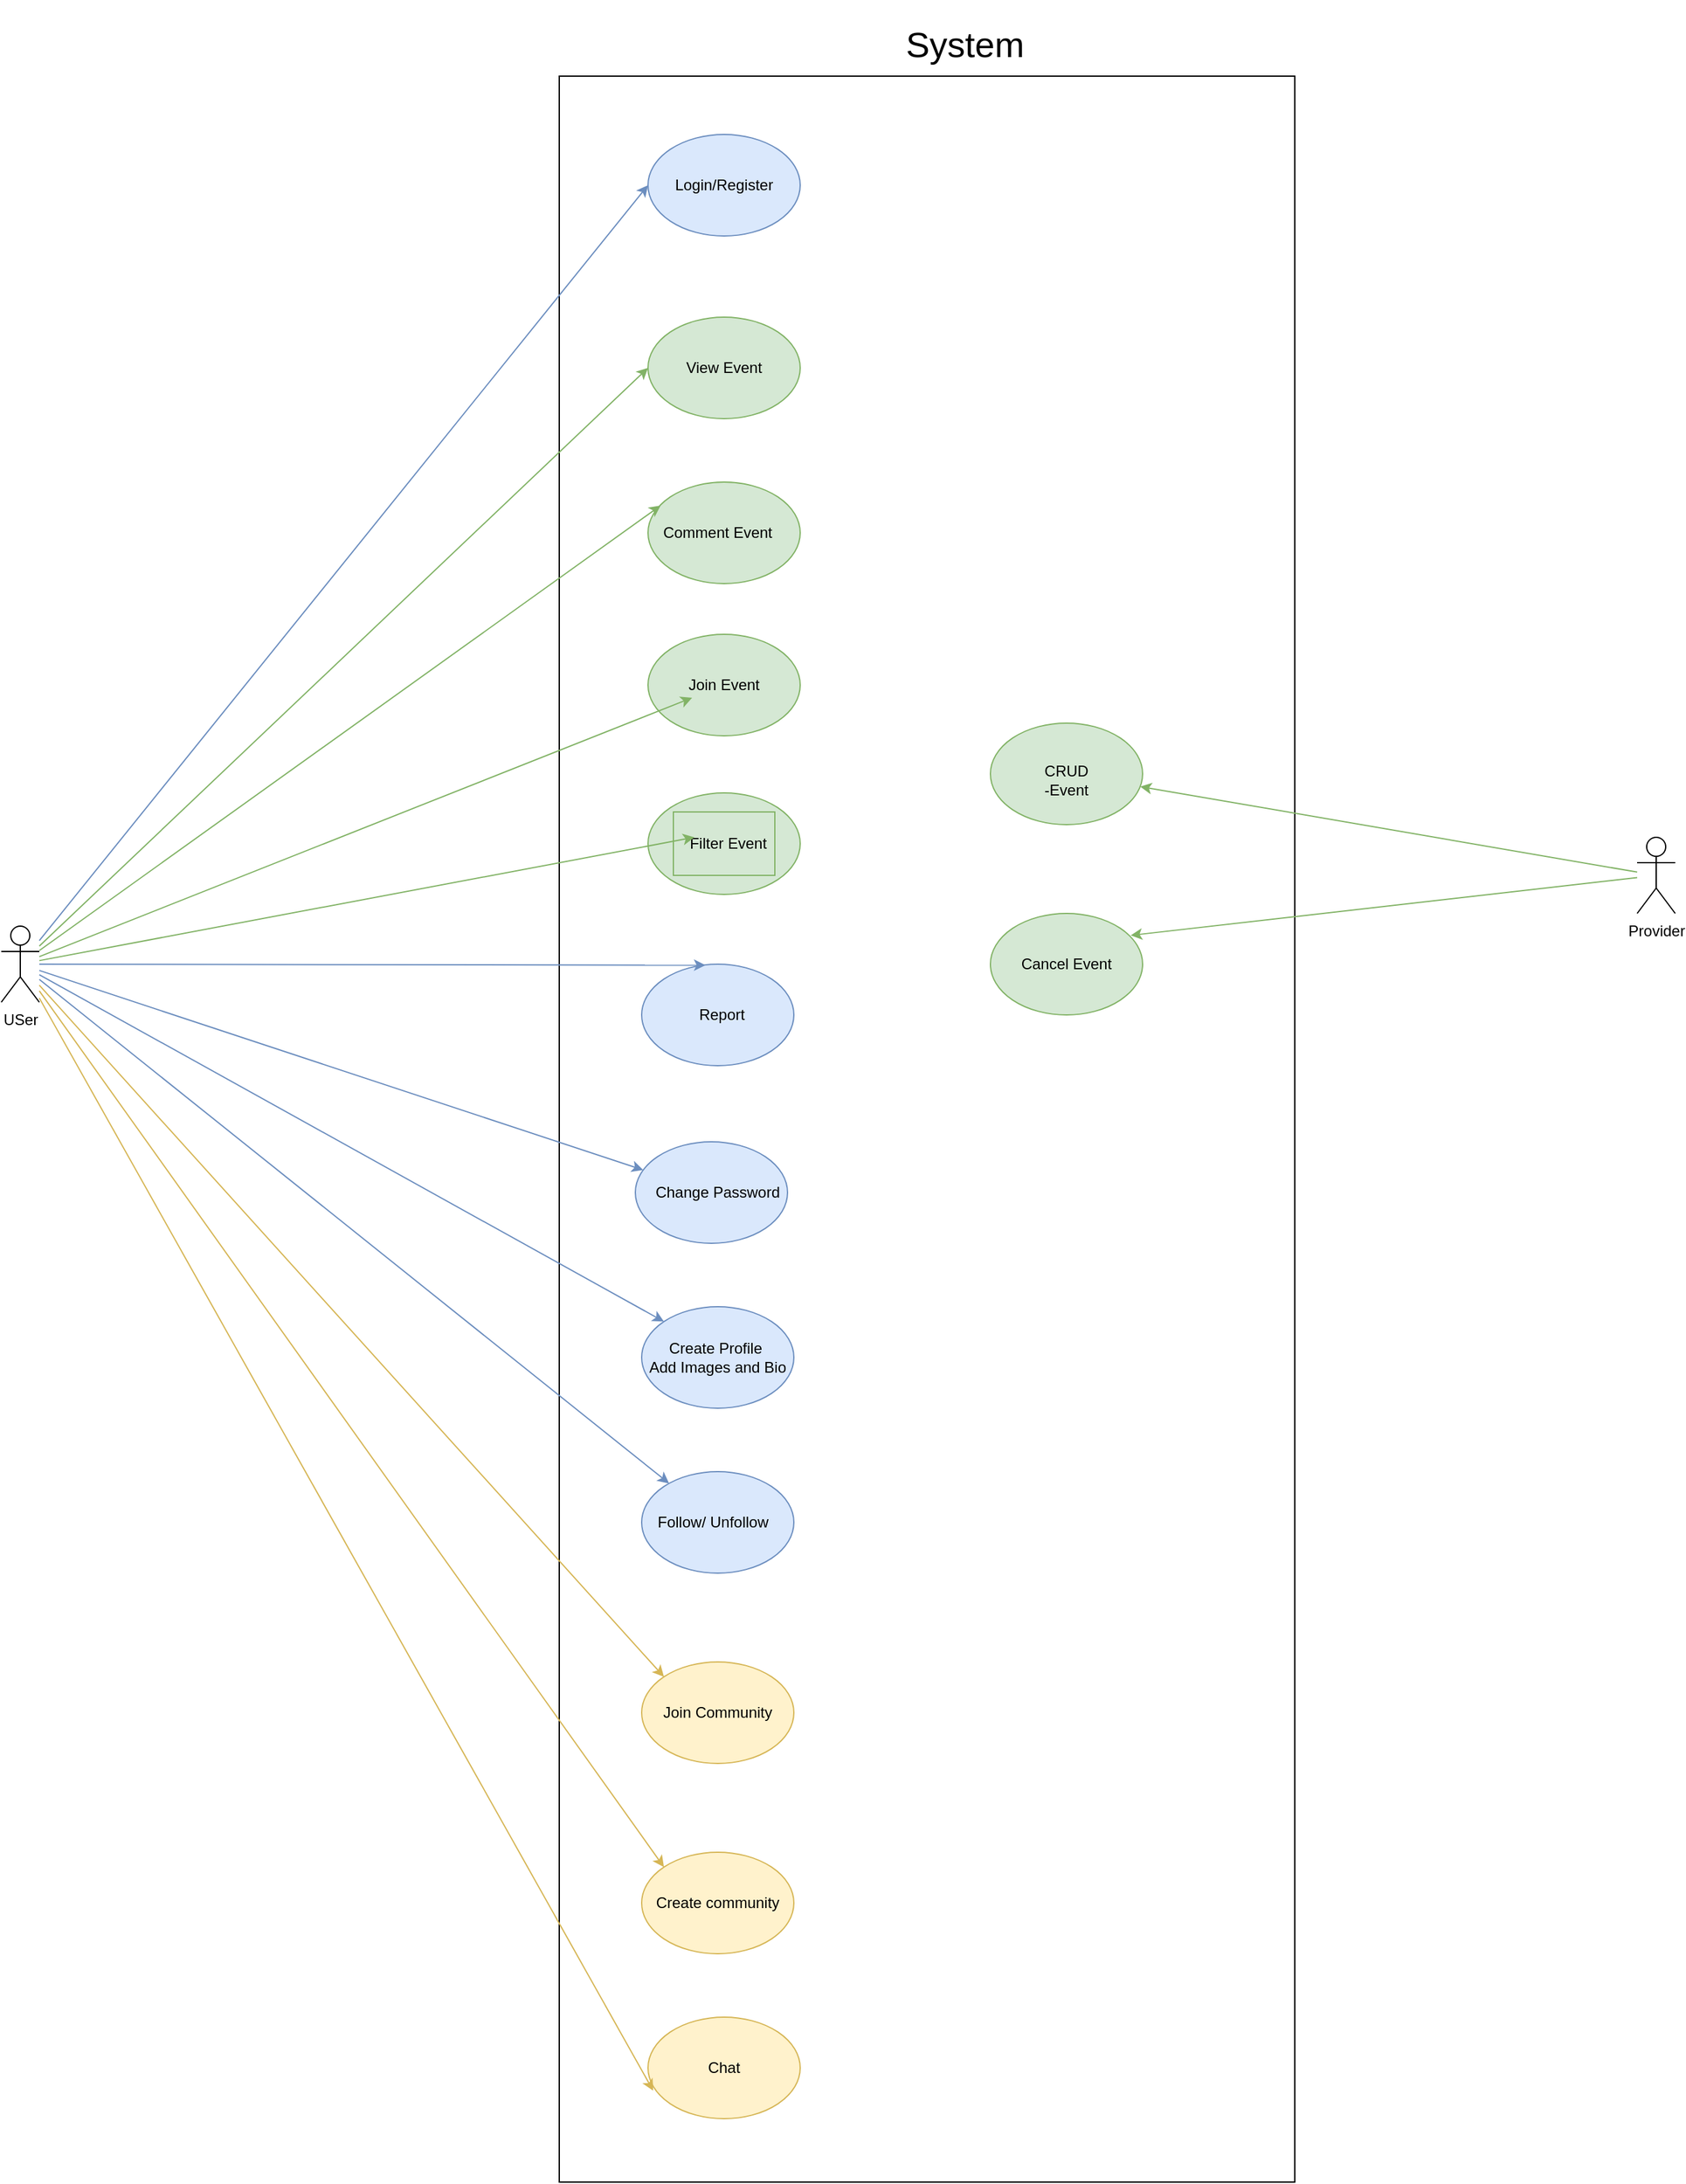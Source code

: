 <mxfile version="14.2.2" type="github">
  <diagram id="KfdIG36Sw-Yu5g3Ymilm" name="Page-1">
    <mxGraphModel dx="2178" dy="2115" grid="1" gridSize="10" guides="1" tooltips="1" connect="1" arrows="1" fold="1" page="1" pageScale="1" pageWidth="827" pageHeight="1169" math="0" shadow="0">
      <root>
        <mxCell id="0" />
        <mxCell id="1" parent="0" />
        <mxCell id="TxEE4TAPR41_tw5k8-ba-2" value="" style="rounded=0;whiteSpace=wrap;html=1;" vertex="1" parent="1">
          <mxGeometry x="380" y="-710" width="580" height="1660" as="geometry" />
        </mxCell>
        <mxCell id="TxEE4TAPR41_tw5k8-ba-6" value="" style="ellipse;whiteSpace=wrap;html=1;fillColor=#dae8fc;strokeColor=#6c8ebf;" vertex="1" parent="1">
          <mxGeometry x="450" y="-664" width="120" height="80" as="geometry" />
        </mxCell>
        <mxCell id="TxEE4TAPR41_tw5k8-ba-10" value="" style="ellipse;whiteSpace=wrap;html=1;fillColor=#d5e8d4;strokeColor=#82b366;" vertex="1" parent="1">
          <mxGeometry x="720" y="-200" width="120" height="80" as="geometry" />
        </mxCell>
        <mxCell id="TxEE4TAPR41_tw5k8-ba-11" value="CRUD -Event" style="text;html=1;strokeColor=none;fillColor=none;align=center;verticalAlign=middle;whiteSpace=wrap;rounded=0;" vertex="1" parent="1">
          <mxGeometry x="760" y="-165" width="40" height="20" as="geometry" />
        </mxCell>
        <mxCell id="TxEE4TAPR41_tw5k8-ba-12" value="" style="ellipse;whiteSpace=wrap;html=1;fillColor=#d5e8d4;strokeColor=#82b366;" vertex="1" parent="1">
          <mxGeometry x="450" y="-520" width="120" height="80" as="geometry" />
        </mxCell>
        <mxCell id="TxEE4TAPR41_tw5k8-ba-13" value="View Event" style="text;html=1;strokeColor=none;fillColor=none;align=center;verticalAlign=middle;whiteSpace=wrap;rounded=0;" vertex="1" parent="1">
          <mxGeometry x="475" y="-490" width="70" height="20" as="geometry" />
        </mxCell>
        <mxCell id="TxEE4TAPR41_tw5k8-ba-14" value="" style="ellipse;whiteSpace=wrap;html=1;fillColor=#d5e8d4;strokeColor=#82b366;" vertex="1" parent="1">
          <mxGeometry x="450" y="-390" width="120" height="80" as="geometry" />
        </mxCell>
        <mxCell id="TxEE4TAPR41_tw5k8-ba-15" value="Comment Event" style="text;html=1;strokeColor=none;fillColor=none;align=center;verticalAlign=middle;whiteSpace=wrap;rounded=0;" vertex="1" parent="1">
          <mxGeometry x="430" y="-360" width="150" height="20" as="geometry" />
        </mxCell>
        <mxCell id="TxEE4TAPR41_tw5k8-ba-16" value="" style="ellipse;whiteSpace=wrap;html=1;fillColor=#d5e8d4;strokeColor=#82b366;" vertex="1" parent="1">
          <mxGeometry x="450" y="-270" width="120" height="80" as="geometry" />
        </mxCell>
        <mxCell id="TxEE4TAPR41_tw5k8-ba-17" value="Join Event" style="text;html=1;strokeColor=none;fillColor=none;align=center;verticalAlign=middle;whiteSpace=wrap;rounded=0;" vertex="1" parent="1">
          <mxGeometry x="435" y="-240" width="150" height="20" as="geometry" />
        </mxCell>
        <mxCell id="TxEE4TAPR41_tw5k8-ba-18" value="" style="ellipse;whiteSpace=wrap;html=1;fillColor=#d5e8d4;strokeColor=#82b366;" vertex="1" parent="1">
          <mxGeometry x="450" y="-145" width="120" height="80" as="geometry" />
        </mxCell>
        <mxCell id="TxEE4TAPR41_tw5k8-ba-19" value="&amp;nbsp; Filter Event" style="text;html=1;strokeColor=#82b366;fillColor=#d5e8d4;align=center;verticalAlign=middle;whiteSpace=wrap;rounded=0;" vertex="1" parent="1">
          <mxGeometry x="470" y="-130" width="80" height="50" as="geometry" />
        </mxCell>
        <mxCell id="TxEE4TAPR41_tw5k8-ba-21" value="" style="ellipse;whiteSpace=wrap;html=1;fillColor=#dae8fc;strokeColor=#6c8ebf;" vertex="1" parent="1">
          <mxGeometry x="445" y="-10" width="120" height="80" as="geometry" />
        </mxCell>
        <mxCell id="TxEE4TAPR41_tw5k8-ba-22" value="Report&amp;nbsp;" style="text;html=1;strokeColor=none;fillColor=none;align=center;verticalAlign=middle;whiteSpace=wrap;rounded=0;" vertex="1" parent="1">
          <mxGeometry x="435" y="20" width="150" height="20" as="geometry" />
        </mxCell>
        <mxCell id="TxEE4TAPR41_tw5k8-ba-23" value="" style="ellipse;whiteSpace=wrap;html=1;fillColor=#dae8fc;strokeColor=#6c8ebf;" vertex="1" parent="1">
          <mxGeometry x="440" y="130" width="120" height="80" as="geometry" />
        </mxCell>
        <mxCell id="TxEE4TAPR41_tw5k8-ba-24" value="Change Password" style="text;html=1;strokeColor=none;fillColor=none;align=center;verticalAlign=middle;whiteSpace=wrap;rounded=0;" vertex="1" parent="1">
          <mxGeometry x="430" y="160" width="150" height="20" as="geometry" />
        </mxCell>
        <mxCell id="TxEE4TAPR41_tw5k8-ba-25" value="" style="ellipse;whiteSpace=wrap;html=1;fillColor=#dae8fc;strokeColor=#6c8ebf;" vertex="1" parent="1">
          <mxGeometry x="445" y="260" width="120" height="80" as="geometry" />
        </mxCell>
        <mxCell id="TxEE4TAPR41_tw5k8-ba-26" value="Create Profile&amp;nbsp;&lt;br&gt;Add Images and Bio" style="text;html=1;strokeColor=none;fillColor=none;align=center;verticalAlign=middle;whiteSpace=wrap;rounded=0;" vertex="1" parent="1">
          <mxGeometry x="430" y="290" width="150" height="20" as="geometry" />
        </mxCell>
        <mxCell id="TxEE4TAPR41_tw5k8-ba-28" value="Login/Register" style="text;html=1;strokeColor=none;fillColor=none;align=center;verticalAlign=middle;whiteSpace=wrap;rounded=0;" vertex="1" parent="1">
          <mxGeometry x="490" y="-634" width="40" height="20" as="geometry" />
        </mxCell>
        <mxCell id="TxEE4TAPR41_tw5k8-ba-32" value="" style="ellipse;whiteSpace=wrap;html=1;fillColor=#d5e8d4;strokeColor=#82b366;" vertex="1" parent="1">
          <mxGeometry x="720" y="-50" width="120" height="80" as="geometry" />
        </mxCell>
        <mxCell id="TxEE4TAPR41_tw5k8-ba-33" value="Cancel Event" style="text;html=1;strokeColor=none;fillColor=none;align=center;verticalAlign=middle;whiteSpace=wrap;rounded=0;" vertex="1" parent="1">
          <mxGeometry x="705" y="-20" width="150" height="20" as="geometry" />
        </mxCell>
        <mxCell id="TxEE4TAPR41_tw5k8-ba-37" value="" style="ellipse;whiteSpace=wrap;html=1;fillColor=#dae8fc;strokeColor=#6c8ebf;" vertex="1" parent="1">
          <mxGeometry x="445" y="390" width="120" height="80" as="geometry" />
        </mxCell>
        <mxCell id="TxEE4TAPR41_tw5k8-ba-38" value="Follow/ Unfollow&amp;nbsp;" style="text;html=1;strokeColor=none;fillColor=none;align=center;verticalAlign=middle;whiteSpace=wrap;rounded=0;" vertex="1" parent="1">
          <mxGeometry x="427.5" y="420" width="150" height="20" as="geometry" />
        </mxCell>
        <mxCell id="TxEE4TAPR41_tw5k8-ba-39" value="" style="ellipse;whiteSpace=wrap;html=1;fillColor=#fff2cc;strokeColor=#d6b656;" vertex="1" parent="1">
          <mxGeometry x="445" y="540" width="120" height="80" as="geometry" />
        </mxCell>
        <mxCell id="TxEE4TAPR41_tw5k8-ba-40" value="Join Community" style="text;html=1;strokeColor=none;fillColor=none;align=center;verticalAlign=middle;whiteSpace=wrap;rounded=0;" vertex="1" parent="1">
          <mxGeometry x="430" y="570" width="150" height="20" as="geometry" />
        </mxCell>
        <mxCell id="TxEE4TAPR41_tw5k8-ba-43" value="" style="ellipse;whiteSpace=wrap;html=1;fillColor=#fff2cc;strokeColor=#d6b656;" vertex="1" parent="1">
          <mxGeometry x="445" y="690" width="120" height="80" as="geometry" />
        </mxCell>
        <mxCell id="TxEE4TAPR41_tw5k8-ba-44" value="Create community" style="text;html=1;strokeColor=none;fillColor=none;align=center;verticalAlign=middle;whiteSpace=wrap;rounded=0;" vertex="1" parent="1">
          <mxGeometry x="430" y="720" width="150" height="20" as="geometry" />
        </mxCell>
        <mxCell id="TxEE4TAPR41_tw5k8-ba-45" value="" style="ellipse;whiteSpace=wrap;html=1;fillColor=#fff2cc;strokeColor=#d6b656;" vertex="1" parent="1">
          <mxGeometry x="450" y="820" width="120" height="80" as="geometry" />
        </mxCell>
        <mxCell id="TxEE4TAPR41_tw5k8-ba-46" value="Chat" style="text;html=1;strokeColor=none;fillColor=none;align=center;verticalAlign=middle;whiteSpace=wrap;rounded=0;" vertex="1" parent="1">
          <mxGeometry x="435" y="850" width="150" height="20" as="geometry" />
        </mxCell>
        <mxCell id="TxEE4TAPR41_tw5k8-ba-49" value="&lt;font style=&quot;font-size: 28px&quot;&gt;System&lt;/font&gt;" style="text;html=1;strokeColor=none;fillColor=none;align=center;verticalAlign=middle;whiteSpace=wrap;rounded=0;" vertex="1" parent="1">
          <mxGeometry x="620" y="-770" width="160" height="70" as="geometry" />
        </mxCell>
        <mxCell id="TxEE4TAPR41_tw5k8-ba-53" style="rounded=0;orthogonalLoop=1;jettySize=auto;html=1;entryX=0;entryY=0.5;entryDx=0;entryDy=0;fillColor=#dae8fc;strokeColor=#6c8ebf;" edge="1" parent="1" source="TxEE4TAPR41_tw5k8-ba-50" target="TxEE4TAPR41_tw5k8-ba-6">
          <mxGeometry relative="1" as="geometry" />
        </mxCell>
        <mxCell id="TxEE4TAPR41_tw5k8-ba-54" style="edgeStyle=none;rounded=0;orthogonalLoop=1;jettySize=auto;html=1;entryX=0;entryY=0.5;entryDx=0;entryDy=0;fillColor=#d5e8d4;strokeColor=#82b366;" edge="1" parent="1" source="TxEE4TAPR41_tw5k8-ba-50" target="TxEE4TAPR41_tw5k8-ba-12">
          <mxGeometry relative="1" as="geometry" />
        </mxCell>
        <mxCell id="TxEE4TAPR41_tw5k8-ba-55" style="edgeStyle=none;rounded=0;orthogonalLoop=1;jettySize=auto;html=1;entryX=0.083;entryY=0.231;entryDx=0;entryDy=0;entryPerimeter=0;fillColor=#d5e8d4;strokeColor=#82b366;" edge="1" parent="1" source="TxEE4TAPR41_tw5k8-ba-50" target="TxEE4TAPR41_tw5k8-ba-14">
          <mxGeometry relative="1" as="geometry" />
        </mxCell>
        <mxCell id="TxEE4TAPR41_tw5k8-ba-56" style="edgeStyle=none;rounded=0;orthogonalLoop=1;jettySize=auto;html=1;fillColor=#d5e8d4;strokeColor=#82b366;" edge="1" parent="1" source="TxEE4TAPR41_tw5k8-ba-50" target="TxEE4TAPR41_tw5k8-ba-17">
          <mxGeometry relative="1" as="geometry" />
        </mxCell>
        <mxCell id="TxEE4TAPR41_tw5k8-ba-57" style="edgeStyle=none;rounded=0;orthogonalLoop=1;jettySize=auto;html=1;entryX=0.207;entryY=0.4;entryDx=0;entryDy=0;entryPerimeter=0;fillColor=#d5e8d4;strokeColor=#82b366;" edge="1" parent="1" source="TxEE4TAPR41_tw5k8-ba-50" target="TxEE4TAPR41_tw5k8-ba-19">
          <mxGeometry relative="1" as="geometry" />
        </mxCell>
        <mxCell id="TxEE4TAPR41_tw5k8-ba-58" style="edgeStyle=none;rounded=0;orthogonalLoop=1;jettySize=auto;html=1;entryX=0.419;entryY=0.01;entryDx=0;entryDy=0;entryPerimeter=0;fillColor=#dae8fc;strokeColor=#6c8ebf;" edge="1" parent="1" source="TxEE4TAPR41_tw5k8-ba-50" target="TxEE4TAPR41_tw5k8-ba-21">
          <mxGeometry relative="1" as="geometry" />
        </mxCell>
        <mxCell id="TxEE4TAPR41_tw5k8-ba-59" style="edgeStyle=none;rounded=0;orthogonalLoop=1;jettySize=auto;html=1;fillColor=#dae8fc;strokeColor=#6c8ebf;" edge="1" parent="1" source="TxEE4TAPR41_tw5k8-ba-50" target="TxEE4TAPR41_tw5k8-ba-23">
          <mxGeometry relative="1" as="geometry" />
        </mxCell>
        <mxCell id="TxEE4TAPR41_tw5k8-ba-60" style="edgeStyle=none;rounded=0;orthogonalLoop=1;jettySize=auto;html=1;entryX=0;entryY=0;entryDx=0;entryDy=0;fillColor=#dae8fc;strokeColor=#6c8ebf;" edge="1" parent="1" source="TxEE4TAPR41_tw5k8-ba-50" target="TxEE4TAPR41_tw5k8-ba-25">
          <mxGeometry relative="1" as="geometry" />
        </mxCell>
        <mxCell id="TxEE4TAPR41_tw5k8-ba-61" style="edgeStyle=none;rounded=0;orthogonalLoop=1;jettySize=auto;html=1;fillColor=#dae8fc;strokeColor=#6c8ebf;" edge="1" parent="1" source="TxEE4TAPR41_tw5k8-ba-50" target="TxEE4TAPR41_tw5k8-ba-37">
          <mxGeometry relative="1" as="geometry" />
        </mxCell>
        <mxCell id="TxEE4TAPR41_tw5k8-ba-62" style="edgeStyle=none;rounded=0;orthogonalLoop=1;jettySize=auto;html=1;entryX=0;entryY=0;entryDx=0;entryDy=0;fillColor=#fff2cc;strokeColor=#d6b656;" edge="1" parent="1" source="TxEE4TAPR41_tw5k8-ba-50" target="TxEE4TAPR41_tw5k8-ba-39">
          <mxGeometry relative="1" as="geometry" />
        </mxCell>
        <mxCell id="TxEE4TAPR41_tw5k8-ba-67" style="edgeStyle=none;rounded=0;orthogonalLoop=1;jettySize=auto;html=1;entryX=0;entryY=0;entryDx=0;entryDy=0;fillColor=#fff2cc;strokeColor=#d6b656;" edge="1" parent="1" source="TxEE4TAPR41_tw5k8-ba-50" target="TxEE4TAPR41_tw5k8-ba-43">
          <mxGeometry relative="1" as="geometry" />
        </mxCell>
        <mxCell id="TxEE4TAPR41_tw5k8-ba-68" style="edgeStyle=none;rounded=0;orthogonalLoop=1;jettySize=auto;html=1;entryX=0.034;entryY=0.724;entryDx=0;entryDy=0;entryPerimeter=0;fillColor=#fff2cc;strokeColor=#d6b656;" edge="1" parent="1" source="TxEE4TAPR41_tw5k8-ba-50" target="TxEE4TAPR41_tw5k8-ba-45">
          <mxGeometry relative="1" as="geometry" />
        </mxCell>
        <mxCell id="TxEE4TAPR41_tw5k8-ba-50" value="USer" style="shape=umlActor;verticalLabelPosition=bottom;verticalAlign=top;html=1;outlineConnect=0;" vertex="1" parent="1">
          <mxGeometry x="-60" y="-40" width="30" height="60" as="geometry" />
        </mxCell>
        <mxCell id="TxEE4TAPR41_tw5k8-ba-65" style="edgeStyle=none;rounded=0;orthogonalLoop=1;jettySize=auto;html=1;fillColor=#d5e8d4;strokeColor=#82b366;" edge="1" parent="1" source="TxEE4TAPR41_tw5k8-ba-64" target="TxEE4TAPR41_tw5k8-ba-10">
          <mxGeometry relative="1" as="geometry" />
        </mxCell>
        <mxCell id="TxEE4TAPR41_tw5k8-ba-66" style="edgeStyle=none;rounded=0;orthogonalLoop=1;jettySize=auto;html=1;entryX=0.922;entryY=0.216;entryDx=0;entryDy=0;entryPerimeter=0;fillColor=#d5e8d4;strokeColor=#82b366;" edge="1" parent="1" source="TxEE4TAPR41_tw5k8-ba-64" target="TxEE4TAPR41_tw5k8-ba-32">
          <mxGeometry relative="1" as="geometry" />
        </mxCell>
        <mxCell id="TxEE4TAPR41_tw5k8-ba-64" value="Provider" style="shape=umlActor;verticalLabelPosition=bottom;verticalAlign=top;html=1;outlineConnect=0;" vertex="1" parent="1">
          <mxGeometry x="1230" y="-110" width="30" height="60" as="geometry" />
        </mxCell>
      </root>
    </mxGraphModel>
  </diagram>
</mxfile>
